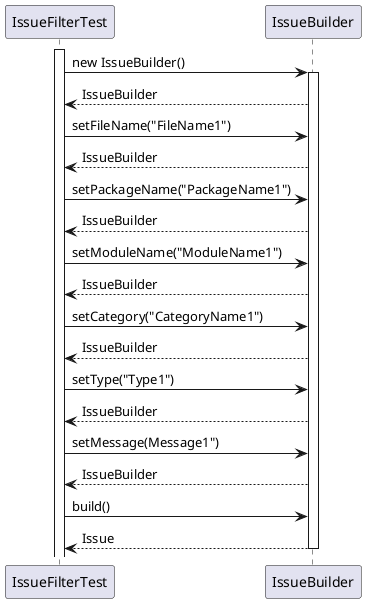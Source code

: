 @startuml

activate IssueFilterTest

IssueFilterTest -> IssueBuilder: new IssueBuilder()
activate IssueBuilder
IssueFilterTest <-- IssueBuilder:  IssueBuilder

IssueFilterTest -> IssueBuilder: setFileName("FileName1")
IssueFilterTest <-- IssueBuilder:  IssueBuilder

IssueFilterTest -> IssueBuilder: setPackageName("PackageName1")
IssueFilterTest <-- IssueBuilder:  IssueBuilder

IssueFilterTest -> IssueBuilder: setModuleName("ModuleName1")
IssueFilterTest <-- IssueBuilder:  IssueBuilder

IssueFilterTest -> IssueBuilder: setCategory("CategoryName1")
IssueFilterTest <-- IssueBuilder:  IssueBuilder

IssueFilterTest -> IssueBuilder: setType("Type1")
IssueFilterTest <-- IssueBuilder:  IssueBuilder

IssueFilterTest -> IssueBuilder: setMessage(Message1")
IssueFilterTest <-- IssueBuilder:  IssueBuilder

IssueFilterTest -> IssueBuilder: build()
return Issue
@enduml
